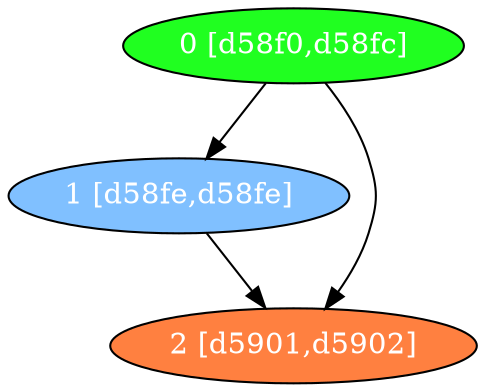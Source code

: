 diGraph libnss3{
	libnss3_0  [style=filled fillcolor="#20FF20" fontcolor="#ffffff" shape=oval label="0 [d58f0,d58fc]"]
	libnss3_1  [style=filled fillcolor="#80C0FF" fontcolor="#ffffff" shape=oval label="1 [d58fe,d58fe]"]
	libnss3_2  [style=filled fillcolor="#FF8040" fontcolor="#ffffff" shape=oval label="2 [d5901,d5902]"]

	libnss3_0 -> libnss3_1
	libnss3_0 -> libnss3_2
	libnss3_1 -> libnss3_2
}